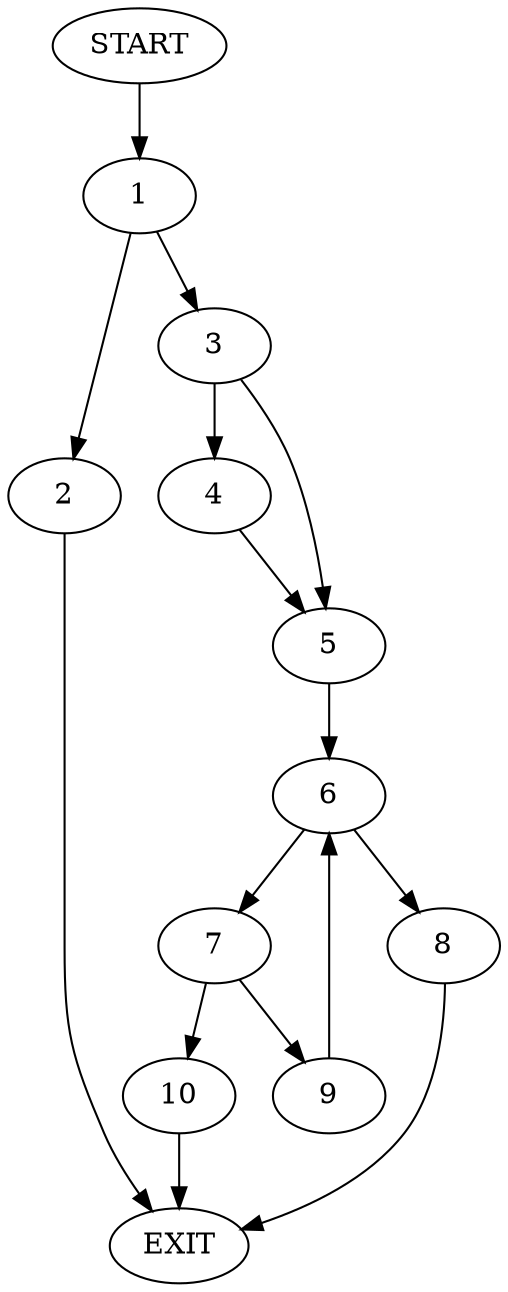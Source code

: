 digraph {
0 [label="START"]
11 [label="EXIT"]
0 -> 1
1 -> 2
1 -> 3
2 -> 11
3 -> 4
3 -> 5
5 -> 6
4 -> 5
6 -> 7
6 -> 8
8 -> 11
7 -> 9
7 -> 10
10 -> 11
9 -> 6
}

